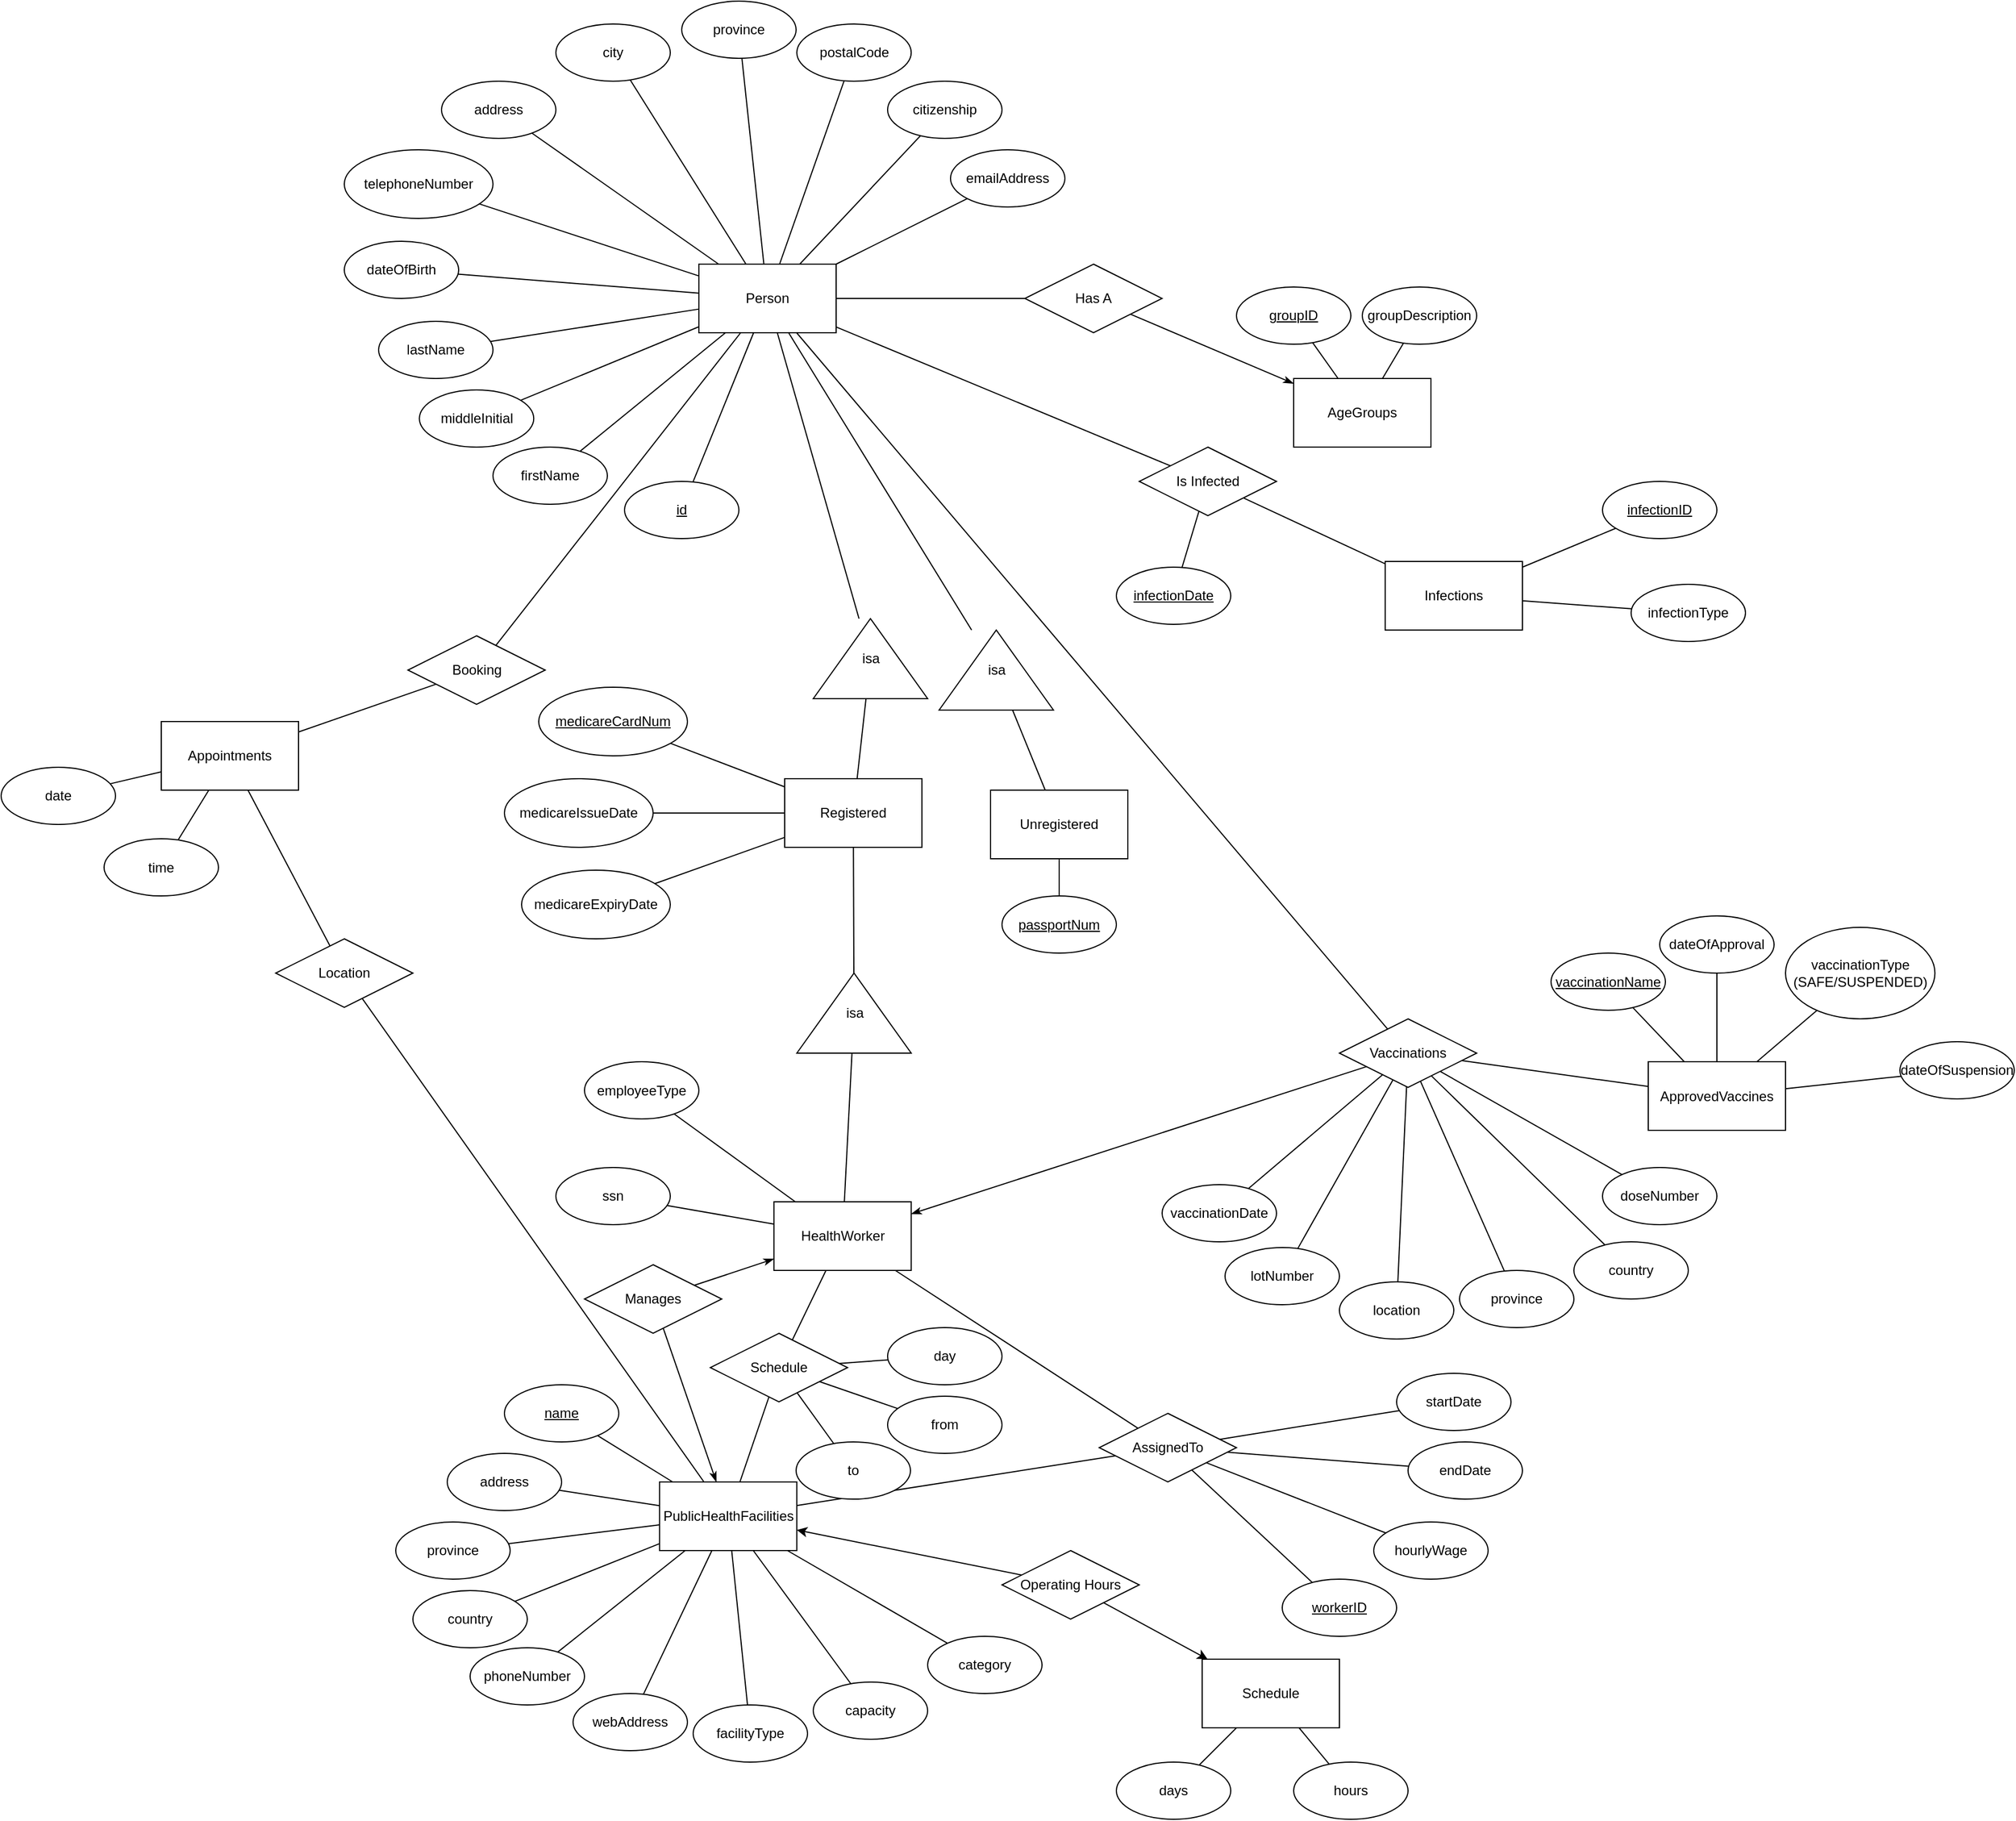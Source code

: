 <mxfile version="15.4.0" type="device"><diagram id="R2lEEEUBdFMjLlhIrx00" name="Page-1"><mxGraphModel dx="2052" dy="998" grid="1" gridSize="10" guides="1" tooltips="1" connect="1" arrows="1" fold="1" page="1" pageScale="1" pageWidth="850" pageHeight="1100" math="0" shadow="0" extFonts="Permanent Marker^https://fonts.googleapis.com/css?family=Permanent+Marker"><root><mxCell id="0"/><mxCell id="1" parent="0"/><mxCell id="rsbw5ZafTSth3A3CcDGc-5" style="rounded=0;orthogonalLoop=1;jettySize=auto;html=1;endArrow=none;endFill=0;" parent="1" source="fN0CVLOjRrCJmLAy6cqY-1" target="rsbw5ZafTSth3A3CcDGc-3" edge="1"><mxGeometry relative="1" as="geometry"><Array as="points"/></mxGeometry></mxCell><mxCell id="fN0CVLOjRrCJmLAy6cqY-1" value="Person" style="rounded=0;whiteSpace=wrap;html=1;" parent="1" vertex="1"><mxGeometry x="410" y="400" width="120" height="60" as="geometry"/></mxCell><mxCell id="fN0CVLOjRrCJmLAy6cqY-22" style="rounded=0;orthogonalLoop=1;jettySize=auto;html=1;endArrow=none;endFill=0;" parent="1" source="fN0CVLOjRrCJmLAy6cqY-2" target="fN0CVLOjRrCJmLAy6cqY-1" edge="1"><mxGeometry relative="1" as="geometry"/></mxCell><mxCell id="fN0CVLOjRrCJmLAy6cqY-2" value="&lt;u&gt;id&lt;/u&gt;" style="ellipse;whiteSpace=wrap;html=1;" parent="1" vertex="1"><mxGeometry x="345" y="590" width="100" height="50" as="geometry"/></mxCell><mxCell id="fN0CVLOjRrCJmLAy6cqY-23" style="edgeStyle=none;rounded=0;orthogonalLoop=1;jettySize=auto;html=1;endArrow=none;endFill=0;" parent="1" source="fN0CVLOjRrCJmLAy6cqY-6" target="fN0CVLOjRrCJmLAy6cqY-1" edge="1"><mxGeometry relative="1" as="geometry"/></mxCell><mxCell id="fN0CVLOjRrCJmLAy6cqY-6" value="firstName" style="ellipse;whiteSpace=wrap;html=1;" parent="1" vertex="1"><mxGeometry x="230" y="560" width="100" height="50" as="geometry"/></mxCell><mxCell id="fN0CVLOjRrCJmLAy6cqY-24" style="edgeStyle=none;rounded=0;orthogonalLoop=1;jettySize=auto;html=1;endArrow=none;endFill=0;" parent="1" source="fN0CVLOjRrCJmLAy6cqY-7" target="fN0CVLOjRrCJmLAy6cqY-1" edge="1"><mxGeometry relative="1" as="geometry"/></mxCell><mxCell id="fN0CVLOjRrCJmLAy6cqY-7" value="lastName" style="ellipse;whiteSpace=wrap;html=1;" parent="1" vertex="1"><mxGeometry x="130" y="450" width="100" height="50" as="geometry"/></mxCell><mxCell id="fN0CVLOjRrCJmLAy6cqY-28" style="edgeStyle=none;rounded=0;orthogonalLoop=1;jettySize=auto;html=1;endArrow=none;endFill=0;" parent="1" source="fN0CVLOjRrCJmLAy6cqY-8" target="fN0CVLOjRrCJmLAy6cqY-1" edge="1"><mxGeometry relative="1" as="geometry"/></mxCell><mxCell id="fN0CVLOjRrCJmLAy6cqY-8" value="dateOfBirth" style="ellipse;whiteSpace=wrap;html=1;" parent="1" vertex="1"><mxGeometry x="100" y="380" width="100" height="50" as="geometry"/></mxCell><mxCell id="fN0CVLOjRrCJmLAy6cqY-30" style="edgeStyle=none;rounded=0;orthogonalLoop=1;jettySize=auto;html=1;endArrow=none;endFill=0;" parent="1" source="fN0CVLOjRrCJmLAy6cqY-9" target="fN0CVLOjRrCJmLAy6cqY-116" edge="1"><mxGeometry relative="1" as="geometry"/></mxCell><mxCell id="fN0CVLOjRrCJmLAy6cqY-9" value="&lt;u&gt;medicareCardNum&lt;/u&gt;" style="ellipse;whiteSpace=wrap;html=1;" parent="1" vertex="1"><mxGeometry x="270" y="770" width="130" height="60" as="geometry"/></mxCell><mxCell id="fN0CVLOjRrCJmLAy6cqY-70" style="edgeStyle=none;rounded=0;orthogonalLoop=1;jettySize=auto;html=1;startArrow=none;startFill=0;endArrow=none;endFill=0;" parent="1" source="fN0CVLOjRrCJmLAy6cqY-10" target="fN0CVLOjRrCJmLAy6cqY-116" edge="1"><mxGeometry relative="1" as="geometry"/></mxCell><mxCell id="fN0CVLOjRrCJmLAy6cqY-10" value="medicareIssueDate" style="ellipse;whiteSpace=wrap;html=1;" parent="1" vertex="1"><mxGeometry x="240" y="850" width="130" height="60" as="geometry"/></mxCell><mxCell id="fN0CVLOjRrCJmLAy6cqY-31" style="edgeStyle=none;rounded=0;orthogonalLoop=1;jettySize=auto;html=1;endArrow=none;endFill=0;" parent="1" source="fN0CVLOjRrCJmLAy6cqY-11" target="fN0CVLOjRrCJmLAy6cqY-116" edge="1"><mxGeometry relative="1" as="geometry"/></mxCell><mxCell id="fN0CVLOjRrCJmLAy6cqY-11" value="medicareExpiryDate" style="ellipse;whiteSpace=wrap;html=1;" parent="1" vertex="1"><mxGeometry x="255" y="930" width="130" height="60" as="geometry"/></mxCell><mxCell id="fN0CVLOjRrCJmLAy6cqY-26" style="edgeStyle=none;rounded=0;orthogonalLoop=1;jettySize=auto;html=1;endArrow=none;endFill=0;" parent="1" source="fN0CVLOjRrCJmLAy6cqY-13" target="fN0CVLOjRrCJmLAy6cqY-1" edge="1"><mxGeometry relative="1" as="geometry"/></mxCell><mxCell id="fN0CVLOjRrCJmLAy6cqY-13" value="telephoneNumber" style="ellipse;whiteSpace=wrap;html=1;" parent="1" vertex="1"><mxGeometry x="100" y="300" width="130" height="60" as="geometry"/></mxCell><mxCell id="fN0CVLOjRrCJmLAy6cqY-25" style="edgeStyle=none;rounded=0;orthogonalLoop=1;jettySize=auto;html=1;endArrow=none;endFill=0;" parent="1" source="fN0CVLOjRrCJmLAy6cqY-14" target="fN0CVLOjRrCJmLAy6cqY-1" edge="1"><mxGeometry relative="1" as="geometry"/></mxCell><mxCell id="fN0CVLOjRrCJmLAy6cqY-14" value="address" style="ellipse;whiteSpace=wrap;html=1;" parent="1" vertex="1"><mxGeometry x="185" y="240" width="100" height="50" as="geometry"/></mxCell><mxCell id="fN0CVLOjRrCJmLAy6cqY-36" style="edgeStyle=none;rounded=0;orthogonalLoop=1;jettySize=auto;html=1;endArrow=none;endFill=0;" parent="1" source="fN0CVLOjRrCJmLAy6cqY-15" target="fN0CVLOjRrCJmLAy6cqY-1" edge="1"><mxGeometry relative="1" as="geometry"/></mxCell><mxCell id="fN0CVLOjRrCJmLAy6cqY-15" value="city" style="ellipse;whiteSpace=wrap;html=1;" parent="1" vertex="1"><mxGeometry x="285" y="190" width="100" height="50" as="geometry"/></mxCell><mxCell id="fN0CVLOjRrCJmLAy6cqY-35" style="edgeStyle=none;rounded=0;orthogonalLoop=1;jettySize=auto;html=1;endArrow=none;endFill=0;" parent="1" source="fN0CVLOjRrCJmLAy6cqY-16" target="fN0CVLOjRrCJmLAy6cqY-1" edge="1"><mxGeometry relative="1" as="geometry"/></mxCell><mxCell id="fN0CVLOjRrCJmLAy6cqY-16" value="province" style="ellipse;whiteSpace=wrap;html=1;" parent="1" vertex="1"><mxGeometry x="395" y="170" width="100" height="50" as="geometry"/></mxCell><mxCell id="fN0CVLOjRrCJmLAy6cqY-27" style="edgeStyle=none;rounded=0;orthogonalLoop=1;jettySize=auto;html=1;endArrow=none;endFill=0;" parent="1" source="fN0CVLOjRrCJmLAy6cqY-17" target="fN0CVLOjRrCJmLAy6cqY-1" edge="1"><mxGeometry relative="1" as="geometry"/></mxCell><mxCell id="fN0CVLOjRrCJmLAy6cqY-17" value="postalCode" style="ellipse;whiteSpace=wrap;html=1;" parent="1" vertex="1"><mxGeometry x="495.64" y="190" width="100" height="50" as="geometry"/></mxCell><mxCell id="fN0CVLOjRrCJmLAy6cqY-33" style="edgeStyle=none;rounded=0;orthogonalLoop=1;jettySize=auto;html=1;endArrow=none;endFill=0;" parent="1" source="fN0CVLOjRrCJmLAy6cqY-18" target="fN0CVLOjRrCJmLAy6cqY-1" edge="1"><mxGeometry relative="1" as="geometry"/></mxCell><mxCell id="fN0CVLOjRrCJmLAy6cqY-18" value="citizenship" style="ellipse;whiteSpace=wrap;html=1;" parent="1" vertex="1"><mxGeometry x="575" y="240" width="100" height="50" as="geometry"/></mxCell><mxCell id="fN0CVLOjRrCJmLAy6cqY-34" style="edgeStyle=none;rounded=0;orthogonalLoop=1;jettySize=auto;html=1;endArrow=none;endFill=0;" parent="1" source="fN0CVLOjRrCJmLAy6cqY-19" target="fN0CVLOjRrCJmLAy6cqY-1" edge="1"><mxGeometry relative="1" as="geometry"/></mxCell><mxCell id="fN0CVLOjRrCJmLAy6cqY-19" value="emailAddress" style="ellipse;whiteSpace=wrap;html=1;" parent="1" vertex="1"><mxGeometry x="630" y="300" width="100" height="50" as="geometry"/></mxCell><mxCell id="fN0CVLOjRrCJmLAy6cqY-32" style="edgeStyle=none;rounded=0;orthogonalLoop=1;jettySize=auto;html=1;endArrow=none;endFill=0;" parent="1" source="fN0CVLOjRrCJmLAy6cqY-20" target="fN0CVLOjRrCJmLAy6cqY-117" edge="1"><mxGeometry relative="1" as="geometry"/></mxCell><mxCell id="fN0CVLOjRrCJmLAy6cqY-20" value="&lt;u&gt;passportNum&lt;/u&gt;" style="ellipse;whiteSpace=wrap;html=1;" parent="1" vertex="1"><mxGeometry x="675" y="952.5" width="100" height="50" as="geometry"/></mxCell><mxCell id="fN0CVLOjRrCJmLAy6cqY-109" style="edgeStyle=none;rounded=0;orthogonalLoop=1;jettySize=auto;html=1;startArrow=none;startFill=0;endArrow=none;endFill=0;" parent="1" source="fN0CVLOjRrCJmLAy6cqY-37" target="fN0CVLOjRrCJmLAy6cqY-108" edge="1"><mxGeometry relative="1" as="geometry"/></mxCell><mxCell id="fN0CVLOjRrCJmLAy6cqY-37" value="HealthWorker" style="rounded=0;whiteSpace=wrap;html=1;" parent="1" vertex="1"><mxGeometry x="475.64" y="1220" width="120" height="60" as="geometry"/></mxCell><mxCell id="fN0CVLOjRrCJmLAy6cqY-119" style="edgeStyle=none;rounded=0;orthogonalLoop=1;jettySize=auto;html=1;startArrow=none;startFill=0;endArrow=none;endFill=0;" parent="1" source="fN0CVLOjRrCJmLAy6cqY-40" target="fN0CVLOjRrCJmLAy6cqY-37" edge="1"><mxGeometry relative="1" as="geometry"/></mxCell><mxCell id="5nXnGrNtzh2ahWJ7_uTH-4" style="edgeStyle=none;rounded=0;orthogonalLoop=1;jettySize=auto;html=1;endArrow=none;endFill=0;" edge="1" parent="1" source="fN0CVLOjRrCJmLAy6cqY-40" target="fN0CVLOjRrCJmLAy6cqY-116"><mxGeometry relative="1" as="geometry"/></mxCell><mxCell id="fN0CVLOjRrCJmLAy6cqY-40" value="isa" style="verticalLabelPosition=middle;verticalAlign=middle;html=1;shape=mxgraph.basic.acute_triangle;dx=0.5;labelPosition=center;align=center;" parent="1" vertex="1"><mxGeometry x="495.64" y="1020" width="100" height="70" as="geometry"/></mxCell><mxCell id="fN0CVLOjRrCJmLAy6cqY-46" value="PublicHealthFacilities" style="rounded=0;whiteSpace=wrap;html=1;" parent="1" vertex="1"><mxGeometry x="375.64" y="1465" width="120" height="60" as="geometry"/></mxCell><mxCell id="fN0CVLOjRrCJmLAy6cqY-56" style="edgeStyle=none;rounded=0;orthogonalLoop=1;jettySize=auto;html=1;startArrow=none;startFill=0;endArrow=none;endFill=0;" parent="1" source="fN0CVLOjRrCJmLAy6cqY-47" target="fN0CVLOjRrCJmLAy6cqY-46" edge="1"><mxGeometry relative="1" as="geometry"/></mxCell><mxCell id="fN0CVLOjRrCJmLAy6cqY-47" value="&lt;u&gt;name&lt;/u&gt;" style="ellipse;whiteSpace=wrap;html=1;" parent="1" vertex="1"><mxGeometry x="240" y="1380" width="100" height="50" as="geometry"/></mxCell><mxCell id="fN0CVLOjRrCJmLAy6cqY-57" style="edgeStyle=none;rounded=0;orthogonalLoop=1;jettySize=auto;html=1;startArrow=none;startFill=0;endArrow=none;endFill=0;" parent="1" source="fN0CVLOjRrCJmLAy6cqY-48" target="fN0CVLOjRrCJmLAy6cqY-46" edge="1"><mxGeometry relative="1" as="geometry"/></mxCell><mxCell id="fN0CVLOjRrCJmLAy6cqY-48" value="address" style="ellipse;whiteSpace=wrap;html=1;" parent="1" vertex="1"><mxGeometry x="190" y="1440" width="100" height="50" as="geometry"/></mxCell><mxCell id="fN0CVLOjRrCJmLAy6cqY-58" style="edgeStyle=none;rounded=0;orthogonalLoop=1;jettySize=auto;html=1;startArrow=none;startFill=0;endArrow=none;endFill=0;" parent="1" source="fN0CVLOjRrCJmLAy6cqY-49" target="fN0CVLOjRrCJmLAy6cqY-46" edge="1"><mxGeometry relative="1" as="geometry"/></mxCell><mxCell id="fN0CVLOjRrCJmLAy6cqY-49" value="phoneNumber" style="ellipse;whiteSpace=wrap;html=1;" parent="1" vertex="1"><mxGeometry x="210" y="1610" width="100" height="50" as="geometry"/></mxCell><mxCell id="fN0CVLOjRrCJmLAy6cqY-59" style="edgeStyle=none;rounded=0;orthogonalLoop=1;jettySize=auto;html=1;startArrow=none;startFill=0;endArrow=none;endFill=0;" parent="1" source="fN0CVLOjRrCJmLAy6cqY-50" target="fN0CVLOjRrCJmLAy6cqY-46" edge="1"><mxGeometry relative="1" as="geometry"/></mxCell><mxCell id="fN0CVLOjRrCJmLAy6cqY-50" value="webAddress" style="ellipse;whiteSpace=wrap;html=1;" parent="1" vertex="1"><mxGeometry x="300.0" y="1650" width="100" height="50" as="geometry"/></mxCell><mxCell id="fN0CVLOjRrCJmLAy6cqY-61" style="edgeStyle=none;rounded=0;orthogonalLoop=1;jettySize=auto;html=1;startArrow=none;startFill=0;endArrow=none;endFill=0;" parent="1" source="fN0CVLOjRrCJmLAy6cqY-51" target="fN0CVLOjRrCJmLAy6cqY-46" edge="1"><mxGeometry relative="1" as="geometry"/></mxCell><mxCell id="fN0CVLOjRrCJmLAy6cqY-51" value="facilityType" style="ellipse;whiteSpace=wrap;html=1;" parent="1" vertex="1"><mxGeometry x="405.0" y="1660" width="100" height="50" as="geometry"/></mxCell><mxCell id="fN0CVLOjRrCJmLAy6cqY-60" style="edgeStyle=none;rounded=0;orthogonalLoop=1;jettySize=auto;html=1;startArrow=none;startFill=0;endArrow=none;endFill=0;" parent="1" source="fN0CVLOjRrCJmLAy6cqY-52" target="fN0CVLOjRrCJmLAy6cqY-46" edge="1"><mxGeometry relative="1" as="geometry"/></mxCell><mxCell id="fN0CVLOjRrCJmLAy6cqY-52" value="capacity" style="ellipse;whiteSpace=wrap;html=1;" parent="1" vertex="1"><mxGeometry x="510.0" y="1640" width="100" height="50" as="geometry"/></mxCell><mxCell id="fN0CVLOjRrCJmLAy6cqY-54" style="edgeStyle=none;rounded=0;orthogonalLoop=1;jettySize=auto;html=1;endArrow=classicThin;endFill=1;startArrow=none;startFill=0;" parent="1" source="fN0CVLOjRrCJmLAy6cqY-53" target="fN0CVLOjRrCJmLAy6cqY-37" edge="1"><mxGeometry relative="1" as="geometry"/></mxCell><mxCell id="fN0CVLOjRrCJmLAy6cqY-55" style="edgeStyle=none;rounded=0;orthogonalLoop=1;jettySize=auto;html=1;startArrow=none;startFill=0;endArrow=classicThin;endFill=1;" parent="1" source="fN0CVLOjRrCJmLAy6cqY-53" target="fN0CVLOjRrCJmLAy6cqY-46" edge="1"><mxGeometry relative="1" as="geometry"><mxPoint x="789.998" y="1065.319" as="sourcePoint"/></mxGeometry></mxCell><mxCell id="fN0CVLOjRrCJmLAy6cqY-53" value="Manages" style="shape=rhombus;perimeter=rhombusPerimeter;whiteSpace=wrap;html=1;align=center;" parent="1" vertex="1"><mxGeometry x="310" y="1275" width="120" height="60" as="geometry"/></mxCell><mxCell id="fN0CVLOjRrCJmLAy6cqY-64" value="AgeGroups" style="rounded=0;whiteSpace=wrap;html=1;" parent="1" vertex="1"><mxGeometry x="930" y="500" width="120" height="60" as="geometry"/></mxCell><mxCell id="fN0CVLOjRrCJmLAy6cqY-67" style="edgeStyle=none;rounded=0;orthogonalLoop=1;jettySize=auto;html=1;startArrow=none;startFill=0;endArrow=none;endFill=0;" parent="1" source="fN0CVLOjRrCJmLAy6cqY-65" target="fN0CVLOjRrCJmLAy6cqY-64" edge="1"><mxGeometry relative="1" as="geometry"/></mxCell><mxCell id="fN0CVLOjRrCJmLAy6cqY-65" value="&lt;u&gt;groupID&lt;/u&gt;" style="ellipse;whiteSpace=wrap;html=1;" parent="1" vertex="1"><mxGeometry x="880" y="420" width="100" height="50" as="geometry"/></mxCell><mxCell id="fN0CVLOjRrCJmLAy6cqY-68" style="edgeStyle=none;rounded=0;orthogonalLoop=1;jettySize=auto;html=1;startArrow=none;startFill=0;endArrow=none;endFill=0;" parent="1" source="fN0CVLOjRrCJmLAy6cqY-66" target="fN0CVLOjRrCJmLAy6cqY-64" edge="1"><mxGeometry relative="1" as="geometry"/></mxCell><mxCell id="fN0CVLOjRrCJmLAy6cqY-66" value="groupDescription" style="ellipse;whiteSpace=wrap;html=1;" parent="1" vertex="1"><mxGeometry x="990" y="420" width="100" height="50" as="geometry"/></mxCell><mxCell id="fN0CVLOjRrCJmLAy6cqY-71" style="edgeStyle=none;rounded=0;orthogonalLoop=1;jettySize=auto;html=1;startArrow=none;startFill=0;endArrow=classicThin;endFill=1;" parent="1" source="fN0CVLOjRrCJmLAy6cqY-69" target="fN0CVLOjRrCJmLAy6cqY-64" edge="1"><mxGeometry relative="1" as="geometry"/></mxCell><mxCell id="fN0CVLOjRrCJmLAy6cqY-72" style="edgeStyle=none;rounded=0;orthogonalLoop=1;jettySize=auto;html=1;startArrow=none;startFill=0;endArrow=none;endFill=0;" parent="1" source="fN0CVLOjRrCJmLAy6cqY-69" target="fN0CVLOjRrCJmLAy6cqY-1" edge="1"><mxGeometry relative="1" as="geometry"/></mxCell><mxCell id="fN0CVLOjRrCJmLAy6cqY-69" value="Has A" style="shape=rhombus;perimeter=rhombusPerimeter;whiteSpace=wrap;html=1;align=center;" parent="1" vertex="1"><mxGeometry x="695" y="400" width="120" height="60" as="geometry"/></mxCell><mxCell id="fN0CVLOjRrCJmLAy6cqY-75" style="edgeStyle=none;rounded=0;orthogonalLoop=1;jettySize=auto;html=1;startArrow=none;startFill=0;endArrow=classicThin;endFill=1;" parent="1" source="fN0CVLOjRrCJmLAy6cqY-73" target="fN0CVLOjRrCJmLAy6cqY-37" edge="1"><mxGeometry relative="1" as="geometry"/></mxCell><mxCell id="fN0CVLOjRrCJmLAy6cqY-76" style="edgeStyle=none;rounded=0;orthogonalLoop=1;jettySize=auto;html=1;startArrow=none;startFill=0;endArrow=none;endFill=0;" parent="1" source="fN0CVLOjRrCJmLAy6cqY-73" target="fN0CVLOjRrCJmLAy6cqY-1" edge="1"><mxGeometry relative="1" as="geometry"/></mxCell><mxCell id="fN0CVLOjRrCJmLAy6cqY-73" value="Vaccinations" style="shape=rhombus;perimeter=rhombusPerimeter;whiteSpace=wrap;html=1;align=center;" parent="1" vertex="1"><mxGeometry x="970" y="1060" width="120" height="60" as="geometry"/></mxCell><mxCell id="fN0CVLOjRrCJmLAy6cqY-82" style="edgeStyle=none;rounded=0;orthogonalLoop=1;jettySize=auto;html=1;startArrow=none;startFill=0;endArrow=none;endFill=0;" parent="1" source="fN0CVLOjRrCJmLAy6cqY-80" target="rsbw5ZafTSth3A3CcDGc-3" edge="1"><mxGeometry relative="1" as="geometry"/></mxCell><mxCell id="fN0CVLOjRrCJmLAy6cqY-80" value="&lt;u&gt;infectionDate&lt;/u&gt;" style="ellipse;whiteSpace=wrap;html=1;" parent="1" vertex="1"><mxGeometry x="775" y="665" width="100" height="50" as="geometry"/></mxCell><mxCell id="fN0CVLOjRrCJmLAy6cqY-93" style="edgeStyle=none;rounded=0;orthogonalLoop=1;jettySize=auto;html=1;startArrow=none;startFill=0;endArrow=none;endFill=0;" parent="1" source="fN0CVLOjRrCJmLAy6cqY-85" target="fN0CVLOjRrCJmLAy6cqY-73" edge="1"><mxGeometry relative="1" as="geometry"/></mxCell><mxCell id="fN0CVLOjRrCJmLAy6cqY-85" value="doseNumber" style="ellipse;whiteSpace=wrap;html=1;" parent="1" vertex="1"><mxGeometry x="1200" y="1190" width="100" height="50" as="geometry"/></mxCell><mxCell id="fN0CVLOjRrCJmLAy6cqY-92" style="edgeStyle=none;rounded=0;orthogonalLoop=1;jettySize=auto;html=1;startArrow=none;startFill=0;endArrow=none;endFill=0;" parent="1" source="fN0CVLOjRrCJmLAy6cqY-86" target="fN0CVLOjRrCJmLAy6cqY-73" edge="1"><mxGeometry relative="1" as="geometry"/></mxCell><mxCell id="fN0CVLOjRrCJmLAy6cqY-86" value="vaccinationDate" style="ellipse;whiteSpace=wrap;html=1;" parent="1" vertex="1"><mxGeometry x="815" y="1205" width="100" height="50" as="geometry"/></mxCell><mxCell id="fN0CVLOjRrCJmLAy6cqY-94" style="edgeStyle=none;rounded=0;orthogonalLoop=1;jettySize=auto;html=1;startArrow=none;startFill=0;endArrow=none;endFill=0;" parent="1" source="fN0CVLOjRrCJmLAy6cqY-88" target="fN0CVLOjRrCJmLAy6cqY-73" edge="1"><mxGeometry relative="1" as="geometry"/></mxCell><mxCell id="fN0CVLOjRrCJmLAy6cqY-87" value="location" style="ellipse;whiteSpace=wrap;html=1;" parent="1" vertex="1"><mxGeometry x="970" y="1290" width="100" height="50" as="geometry"/></mxCell><mxCell id="fN0CVLOjRrCJmLAy6cqY-96" value="country" style="ellipse;whiteSpace=wrap;html=1;" parent="1" vertex="1"><mxGeometry x="1175" y="1255" width="100" height="50" as="geometry"/></mxCell><mxCell id="fN0CVLOjRrCJmLAy6cqY-107" style="edgeStyle=none;rounded=0;orthogonalLoop=1;jettySize=auto;html=1;startArrow=none;startFill=0;endArrow=none;endFill=0;" parent="1" source="fN0CVLOjRrCJmLAy6cqY-98" target="fN0CVLOjRrCJmLAy6cqY-73" edge="1"><mxGeometry relative="1" as="geometry"/></mxCell><mxCell id="fN0CVLOjRrCJmLAy6cqY-98" value="ApprovedVaccines" style="rounded=0;whiteSpace=wrap;html=1;" parent="1" vertex="1"><mxGeometry x="1240" y="1097.5" width="120" height="60" as="geometry"/></mxCell><mxCell id="fN0CVLOjRrCJmLAy6cqY-104" style="edgeStyle=none;rounded=0;orthogonalLoop=1;jettySize=auto;html=1;startArrow=none;startFill=0;endArrow=none;endFill=0;" parent="1" source="fN0CVLOjRrCJmLAy6cqY-99" target="fN0CVLOjRrCJmLAy6cqY-98" edge="1"><mxGeometry relative="1" as="geometry"/></mxCell><mxCell id="fN0CVLOjRrCJmLAy6cqY-99" value="&lt;u&gt;vaccinationName&lt;/u&gt;" style="ellipse;whiteSpace=wrap;html=1;" parent="1" vertex="1"><mxGeometry x="1155" y="1002.5" width="100" height="50" as="geometry"/></mxCell><mxCell id="fN0CVLOjRrCJmLAy6cqY-103" style="edgeStyle=none;rounded=0;orthogonalLoop=1;jettySize=auto;html=1;startArrow=none;startFill=0;endArrow=none;endFill=0;" parent="1" source="fN0CVLOjRrCJmLAy6cqY-100" target="fN0CVLOjRrCJmLAy6cqY-98" edge="1"><mxGeometry relative="1" as="geometry"/></mxCell><mxCell id="fN0CVLOjRrCJmLAy6cqY-100" value="dateOfApproval" style="ellipse;whiteSpace=wrap;html=1;" parent="1" vertex="1"><mxGeometry x="1250" y="970" width="100" height="50" as="geometry"/></mxCell><mxCell id="fN0CVLOjRrCJmLAy6cqY-105" style="edgeStyle=none;rounded=0;orthogonalLoop=1;jettySize=auto;html=1;startArrow=none;startFill=0;endArrow=none;endFill=0;" parent="1" source="fN0CVLOjRrCJmLAy6cqY-101" target="fN0CVLOjRrCJmLAy6cqY-98" edge="1"><mxGeometry relative="1" as="geometry"/></mxCell><mxCell id="fN0CVLOjRrCJmLAy6cqY-101" value="vaccinationType (SAFE/SUSPENDED)" style="ellipse;whiteSpace=wrap;html=1;" parent="1" vertex="1"><mxGeometry x="1360" y="980" width="130.64" height="80" as="geometry"/></mxCell><mxCell id="fN0CVLOjRrCJmLAy6cqY-106" style="edgeStyle=none;rounded=0;orthogonalLoop=1;jettySize=auto;html=1;startArrow=none;startFill=0;endArrow=none;endFill=0;" parent="1" source="fN0CVLOjRrCJmLAy6cqY-102" target="fN0CVLOjRrCJmLAy6cqY-98" edge="1"><mxGeometry relative="1" as="geometry"/></mxCell><mxCell id="fN0CVLOjRrCJmLAy6cqY-102" value="dateOfSuspension" style="ellipse;whiteSpace=wrap;html=1;" parent="1" vertex="1"><mxGeometry x="1460" y="1080" width="100" height="50" as="geometry"/></mxCell><mxCell id="fN0CVLOjRrCJmLAy6cqY-110" style="edgeStyle=none;rounded=0;orthogonalLoop=1;jettySize=auto;html=1;startArrow=none;startFill=0;endArrow=none;endFill=0;" parent="1" source="fN0CVLOjRrCJmLAy6cqY-108" target="fN0CVLOjRrCJmLAy6cqY-46" edge="1"><mxGeometry relative="1" as="geometry"/></mxCell><mxCell id="fN0CVLOjRrCJmLAy6cqY-108" value="AssignedTo" style="shape=rhombus;perimeter=rhombusPerimeter;whiteSpace=wrap;html=1;align=center;" parent="1" vertex="1"><mxGeometry x="760" y="1405" width="120" height="60" as="geometry"/></mxCell><mxCell id="fN0CVLOjRrCJmLAy6cqY-115" style="edgeStyle=none;rounded=0;orthogonalLoop=1;jettySize=auto;html=1;startArrow=none;startFill=0;endArrow=none;endFill=0;" parent="1" source="fN0CVLOjRrCJmLAy6cqY-112" target="fN0CVLOjRrCJmLAy6cqY-108" edge="1"><mxGeometry relative="1" as="geometry"/></mxCell><mxCell id="fN0CVLOjRrCJmLAy6cqY-112" value="startDate" style="ellipse;whiteSpace=wrap;html=1;" parent="1" vertex="1"><mxGeometry x="1020.0" y="1370" width="100" height="50" as="geometry"/></mxCell><mxCell id="fN0CVLOjRrCJmLAy6cqY-114" style="edgeStyle=none;rounded=0;orthogonalLoop=1;jettySize=auto;html=1;startArrow=none;startFill=0;endArrow=none;endFill=0;" parent="1" source="fN0CVLOjRrCJmLAy6cqY-113" target="fN0CVLOjRrCJmLAy6cqY-108" edge="1"><mxGeometry relative="1" as="geometry"/></mxCell><mxCell id="fN0CVLOjRrCJmLAy6cqY-113" value="endDate" style="ellipse;whiteSpace=wrap;html=1;" parent="1" vertex="1"><mxGeometry x="1030" y="1430" width="100" height="50" as="geometry"/></mxCell><mxCell id="fN0CVLOjRrCJmLAy6cqY-122" style="edgeStyle=none;rounded=0;orthogonalLoop=1;jettySize=auto;html=1;startArrow=none;startFill=0;endArrow=none;endFill=0;" parent="1" source="fN0CVLOjRrCJmLAy6cqY-116" target="fN0CVLOjRrCJmLAy6cqY-120" edge="1"><mxGeometry relative="1" as="geometry"/></mxCell><mxCell id="fN0CVLOjRrCJmLAy6cqY-116" value="Registered" style="rounded=0;whiteSpace=wrap;html=1;" parent="1" vertex="1"><mxGeometry x="485" y="850" width="120" height="60" as="geometry"/></mxCell><mxCell id="fN0CVLOjRrCJmLAy6cqY-123" style="edgeStyle=none;rounded=0;orthogonalLoop=1;jettySize=auto;html=1;startArrow=none;startFill=0;endArrow=none;endFill=0;" parent="1" source="fN0CVLOjRrCJmLAy6cqY-117" target="fN0CVLOjRrCJmLAy6cqY-121" edge="1"><mxGeometry relative="1" as="geometry"/></mxCell><mxCell id="fN0CVLOjRrCJmLAy6cqY-117" value="Unregistered" style="rounded=0;whiteSpace=wrap;html=1;" parent="1" vertex="1"><mxGeometry x="665" y="860" width="120" height="60" as="geometry"/></mxCell><mxCell id="fN0CVLOjRrCJmLAy6cqY-124" style="edgeStyle=none;rounded=0;orthogonalLoop=1;jettySize=auto;html=1;startArrow=none;startFill=0;endArrow=none;endFill=0;" parent="1" source="fN0CVLOjRrCJmLAy6cqY-120" target="fN0CVLOjRrCJmLAy6cqY-1" edge="1"><mxGeometry relative="1" as="geometry"/></mxCell><mxCell id="fN0CVLOjRrCJmLAy6cqY-120" value="isa" style="verticalLabelPosition=middle;verticalAlign=middle;html=1;shape=mxgraph.basic.acute_triangle;dx=0.5;labelPosition=center;align=center;" parent="1" vertex="1"><mxGeometry x="510" y="710" width="100" height="70" as="geometry"/></mxCell><mxCell id="fN0CVLOjRrCJmLAy6cqY-125" style="edgeStyle=none;rounded=0;orthogonalLoop=1;jettySize=auto;html=1;startArrow=none;startFill=0;endArrow=none;endFill=0;" parent="1" source="fN0CVLOjRrCJmLAy6cqY-121" target="fN0CVLOjRrCJmLAy6cqY-1" edge="1"><mxGeometry relative="1" as="geometry"/></mxCell><mxCell id="fN0CVLOjRrCJmLAy6cqY-121" value="isa" style="verticalLabelPosition=middle;verticalAlign=middle;html=1;shape=mxgraph.basic.acute_triangle;dx=0.5;labelPosition=center;align=center;" parent="1" vertex="1"><mxGeometry x="620" y="720" width="100" height="70" as="geometry"/></mxCell><mxCell id="rsbw5ZafTSth3A3CcDGc-3" value="Is Infected" style="shape=rhombus;perimeter=rhombusPerimeter;whiteSpace=wrap;html=1;align=center;" parent="1" vertex="1"><mxGeometry x="795" y="560" width="120" height="60" as="geometry"/></mxCell><mxCell id="rsbw5ZafTSth3A3CcDGc-8" style="edgeStyle=none;rounded=0;orthogonalLoop=1;jettySize=auto;html=1;endArrow=none;endFill=0;" parent="1" source="rsbw5ZafTSth3A3CcDGc-7" target="fN0CVLOjRrCJmLAy6cqY-37" edge="1"><mxGeometry relative="1" as="geometry"/></mxCell><mxCell id="rsbw5ZafTSth3A3CcDGc-7" value="employeeType" style="ellipse;whiteSpace=wrap;html=1;" parent="1" vertex="1"><mxGeometry x="310" y="1097.5" width="100" height="50" as="geometry"/></mxCell><mxCell id="rsbw5ZafTSth3A3CcDGc-9" value="" style="edgeStyle=none;rounded=0;orthogonalLoop=1;jettySize=auto;html=1;startArrow=none;startFill=0;endArrow=none;endFill=0;" parent="1" source="fN0CVLOjRrCJmLAy6cqY-87" target="fN0CVLOjRrCJmLAy6cqY-73" edge="1"><mxGeometry relative="1" as="geometry"><mxPoint x="1012.013" y="1305.02" as="sourcePoint"/><mxPoint x="1027.6" y="1118.8" as="targetPoint"/></mxGeometry></mxCell><mxCell id="fN0CVLOjRrCJmLAy6cqY-88" value="lotNumber" style="ellipse;whiteSpace=wrap;html=1;" parent="1" vertex="1"><mxGeometry x="870" y="1260" width="100" height="50" as="geometry"/></mxCell><mxCell id="rsbw5ZafTSth3A3CcDGc-10" value="" style="edgeStyle=none;rounded=0;orthogonalLoop=1;jettySize=auto;html=1;startArrow=none;startFill=0;endArrow=none;endFill=0;" parent="1" source="fN0CVLOjRrCJmLAy6cqY-96" target="fN0CVLOjRrCJmLAy6cqY-73" edge="1"><mxGeometry relative="1" as="geometry"><mxPoint x="942.222" y="1390.262" as="sourcePoint"/><mxPoint x="1022.349" y="1116.174" as="targetPoint"/></mxGeometry></mxCell><mxCell id="yu44YNeLymq80cOcVDnr-4" style="rounded=0;orthogonalLoop=1;jettySize=auto;html=1;endArrow=none;endFill=0;" parent="1" source="yu44YNeLymq80cOcVDnr-1" target="fN0CVLOjRrCJmLAy6cqY-46" edge="1"><mxGeometry relative="1" as="geometry"/></mxCell><mxCell id="yu44YNeLymq80cOcVDnr-1" value="province" style="ellipse;whiteSpace=wrap;html=1;" parent="1" vertex="1"><mxGeometry x="145" y="1500" width="100" height="50" as="geometry"/></mxCell><mxCell id="yu44YNeLymq80cOcVDnr-5" style="edgeStyle=none;rounded=0;orthogonalLoop=1;jettySize=auto;html=1;endArrow=none;endFill=0;" parent="1" source="yu44YNeLymq80cOcVDnr-2" target="fN0CVLOjRrCJmLAy6cqY-46" edge="1"><mxGeometry relative="1" as="geometry"/></mxCell><mxCell id="yu44YNeLymq80cOcVDnr-2" value="country" style="ellipse;whiteSpace=wrap;html=1;" parent="1" vertex="1"><mxGeometry x="160" y="1560" width="100" height="50" as="geometry"/></mxCell><mxCell id="yu44YNeLymq80cOcVDnr-7" style="edgeStyle=none;rounded=0;orthogonalLoop=1;jettySize=auto;html=1;endArrow=none;endFill=0;" parent="1" source="yu44YNeLymq80cOcVDnr-6" target="fN0CVLOjRrCJmLAy6cqY-73" edge="1"><mxGeometry relative="1" as="geometry"/></mxCell><mxCell id="yu44YNeLymq80cOcVDnr-6" value="province" style="ellipse;whiteSpace=wrap;html=1;" parent="1" vertex="1"><mxGeometry x="1075" y="1280" width="100" height="50" as="geometry"/></mxCell><mxCell id="5nXnGrNtzh2ahWJ7_uTH-2" style="rounded=0;orthogonalLoop=1;jettySize=auto;html=1;endArrow=none;endFill=0;" edge="1" parent="1" source="5nXnGrNtzh2ahWJ7_uTH-1" target="fN0CVLOjRrCJmLAy6cqY-1"><mxGeometry relative="1" as="geometry"/></mxCell><mxCell id="5nXnGrNtzh2ahWJ7_uTH-1" value="middleInitial" style="ellipse;whiteSpace=wrap;html=1;" vertex="1" parent="1"><mxGeometry x="165.64" y="510" width="100" height="50" as="geometry"/></mxCell><mxCell id="5nXnGrNtzh2ahWJ7_uTH-6" style="edgeStyle=none;rounded=0;orthogonalLoop=1;jettySize=auto;html=1;endArrow=none;endFill=0;" edge="1" parent="1" source="5nXnGrNtzh2ahWJ7_uTH-5" target="fN0CVLOjRrCJmLAy6cqY-108"><mxGeometry relative="1" as="geometry"/></mxCell><mxCell id="5nXnGrNtzh2ahWJ7_uTH-5" value="hourlyWage" style="ellipse;whiteSpace=wrap;html=1;" vertex="1" parent="1"><mxGeometry x="1000.0" y="1500" width="100" height="50" as="geometry"/></mxCell><mxCell id="5nXnGrNtzh2ahWJ7_uTH-7" value="Infections" style="rounded=0;whiteSpace=wrap;html=1;" vertex="1" parent="1"><mxGeometry x="1010" y="660" width="120" height="60" as="geometry"/></mxCell><mxCell id="5nXnGrNtzh2ahWJ7_uTH-10" style="edgeStyle=none;rounded=0;orthogonalLoop=1;jettySize=auto;html=1;endArrow=none;endFill=0;" edge="1" parent="1" source="5nXnGrNtzh2ahWJ7_uTH-8" target="5nXnGrNtzh2ahWJ7_uTH-7"><mxGeometry relative="1" as="geometry"/></mxCell><mxCell id="5nXnGrNtzh2ahWJ7_uTH-8" value="&lt;u&gt;infectionID&lt;/u&gt;" style="ellipse;whiteSpace=wrap;html=1;" vertex="1" parent="1"><mxGeometry x="1200" y="590" width="100" height="50" as="geometry"/></mxCell><mxCell id="5nXnGrNtzh2ahWJ7_uTH-11" style="edgeStyle=none;rounded=0;orthogonalLoop=1;jettySize=auto;html=1;endArrow=none;endFill=0;" edge="1" parent="1" source="5nXnGrNtzh2ahWJ7_uTH-9" target="5nXnGrNtzh2ahWJ7_uTH-7"><mxGeometry relative="1" as="geometry"/></mxCell><mxCell id="5nXnGrNtzh2ahWJ7_uTH-9" value="infectionType" style="ellipse;whiteSpace=wrap;html=1;" vertex="1" parent="1"><mxGeometry x="1225" y="680" width="100" height="50" as="geometry"/></mxCell><mxCell id="5nXnGrNtzh2ahWJ7_uTH-13" style="edgeStyle=none;rounded=0;orthogonalLoop=1;jettySize=auto;html=1;endArrow=none;endFill=0;" edge="1" parent="1" source="rsbw5ZafTSth3A3CcDGc-3" target="5nXnGrNtzh2ahWJ7_uTH-7"><mxGeometry relative="1" as="geometry"><mxPoint x="1116.667" y="786.667" as="sourcePoint"/></mxGeometry></mxCell><mxCell id="5nXnGrNtzh2ahWJ7_uTH-16" value="Schedule" style="rounded=0;whiteSpace=wrap;html=1;" vertex="1" parent="1"><mxGeometry x="850" y="1620" width="120" height="60" as="geometry"/></mxCell><mxCell id="5nXnGrNtzh2ahWJ7_uTH-18" style="edgeStyle=none;rounded=0;orthogonalLoop=1;jettySize=auto;html=1;endArrow=classic;endFill=1;" edge="1" parent="1" source="5nXnGrNtzh2ahWJ7_uTH-17" target="5nXnGrNtzh2ahWJ7_uTH-16"><mxGeometry relative="1" as="geometry"/></mxCell><mxCell id="5nXnGrNtzh2ahWJ7_uTH-19" style="edgeStyle=none;rounded=0;orthogonalLoop=1;jettySize=auto;html=1;endArrow=classic;endFill=1;" edge="1" parent="1" source="5nXnGrNtzh2ahWJ7_uTH-17" target="fN0CVLOjRrCJmLAy6cqY-46"><mxGeometry relative="1" as="geometry"/></mxCell><mxCell id="5nXnGrNtzh2ahWJ7_uTH-17" value="Operating Hours" style="shape=rhombus;perimeter=rhombusPerimeter;whiteSpace=wrap;html=1;align=center;" vertex="1" parent="1"><mxGeometry x="675" y="1525" width="120" height="60" as="geometry"/></mxCell><mxCell id="5nXnGrNtzh2ahWJ7_uTH-21" style="edgeStyle=none;rounded=0;orthogonalLoop=1;jettySize=auto;html=1;endArrow=none;endFill=0;" edge="1" parent="1" source="5nXnGrNtzh2ahWJ7_uTH-20" target="fN0CVLOjRrCJmLAy6cqY-46"><mxGeometry relative="1" as="geometry"/></mxCell><mxCell id="5nXnGrNtzh2ahWJ7_uTH-20" value="category" style="ellipse;whiteSpace=wrap;html=1;" vertex="1" parent="1"><mxGeometry x="610.0" y="1600" width="100" height="50" as="geometry"/></mxCell><mxCell id="5nXnGrNtzh2ahWJ7_uTH-24" style="edgeStyle=none;rounded=0;orthogonalLoop=1;jettySize=auto;html=1;endArrow=none;endFill=0;" edge="1" parent="1" source="5nXnGrNtzh2ahWJ7_uTH-22" target="5nXnGrNtzh2ahWJ7_uTH-16"><mxGeometry relative="1" as="geometry"/></mxCell><mxCell id="5nXnGrNtzh2ahWJ7_uTH-22" value="days" style="ellipse;whiteSpace=wrap;html=1;" vertex="1" parent="1"><mxGeometry x="775.0" y="1710" width="100" height="50" as="geometry"/></mxCell><mxCell id="5nXnGrNtzh2ahWJ7_uTH-25" style="edgeStyle=none;rounded=0;orthogonalLoop=1;jettySize=auto;html=1;endArrow=none;endFill=0;" edge="1" parent="1" source="5nXnGrNtzh2ahWJ7_uTH-23" target="5nXnGrNtzh2ahWJ7_uTH-16"><mxGeometry relative="1" as="geometry"/></mxCell><mxCell id="5nXnGrNtzh2ahWJ7_uTH-23" value="hours" style="ellipse;whiteSpace=wrap;html=1;" vertex="1" parent="1"><mxGeometry x="930.0" y="1710" width="100" height="50" as="geometry"/></mxCell><mxCell id="5nXnGrNtzh2ahWJ7_uTH-31" style="edgeStyle=none;rounded=0;orthogonalLoop=1;jettySize=auto;html=1;endArrow=none;endFill=0;" edge="1" parent="1" source="5nXnGrNtzh2ahWJ7_uTH-26" target="5nXnGrNtzh2ahWJ7_uTH-30"><mxGeometry relative="1" as="geometry"/></mxCell><mxCell id="5nXnGrNtzh2ahWJ7_uTH-26" value="Appointments" style="rounded=0;whiteSpace=wrap;html=1;" vertex="1" parent="1"><mxGeometry x="-60" y="800" width="120" height="60" as="geometry"/></mxCell><mxCell id="5nXnGrNtzh2ahWJ7_uTH-28" style="edgeStyle=none;rounded=0;orthogonalLoop=1;jettySize=auto;html=1;endArrow=none;endFill=0;" edge="1" parent="1" source="5nXnGrNtzh2ahWJ7_uTH-27" target="fN0CVLOjRrCJmLAy6cqY-1"><mxGeometry relative="1" as="geometry"/></mxCell><mxCell id="5nXnGrNtzh2ahWJ7_uTH-29" style="edgeStyle=none;rounded=0;orthogonalLoop=1;jettySize=auto;html=1;endArrow=none;endFill=0;" edge="1" parent="1" source="5nXnGrNtzh2ahWJ7_uTH-27" target="5nXnGrNtzh2ahWJ7_uTH-26"><mxGeometry relative="1" as="geometry"/></mxCell><mxCell id="5nXnGrNtzh2ahWJ7_uTH-27" value="Booking" style="shape=rhombus;perimeter=rhombusPerimeter;whiteSpace=wrap;html=1;align=center;" vertex="1" parent="1"><mxGeometry x="155.64" y="725" width="120" height="60" as="geometry"/></mxCell><mxCell id="5nXnGrNtzh2ahWJ7_uTH-32" style="edgeStyle=none;rounded=0;orthogonalLoop=1;jettySize=auto;html=1;endArrow=none;endFill=0;" edge="1" parent="1" source="5nXnGrNtzh2ahWJ7_uTH-30" target="fN0CVLOjRrCJmLAy6cqY-46"><mxGeometry relative="1" as="geometry"/></mxCell><mxCell id="5nXnGrNtzh2ahWJ7_uTH-30" value="Location" style="shape=rhombus;perimeter=rhombusPerimeter;whiteSpace=wrap;html=1;align=center;" vertex="1" parent="1"><mxGeometry x="40.0" y="990" width="120" height="60" as="geometry"/></mxCell><mxCell id="5nXnGrNtzh2ahWJ7_uTH-34" style="edgeStyle=none;rounded=0;orthogonalLoop=1;jettySize=auto;html=1;endArrow=none;endFill=0;" edge="1" parent="1" source="5nXnGrNtzh2ahWJ7_uTH-33" target="5nXnGrNtzh2ahWJ7_uTH-26"><mxGeometry relative="1" as="geometry"/></mxCell><mxCell id="5nXnGrNtzh2ahWJ7_uTH-33" value="date" style="ellipse;whiteSpace=wrap;html=1;" vertex="1" parent="1"><mxGeometry x="-200" y="840" width="100" height="50" as="geometry"/></mxCell><mxCell id="5nXnGrNtzh2ahWJ7_uTH-36" style="edgeStyle=none;rounded=0;orthogonalLoop=1;jettySize=auto;html=1;endArrow=none;endFill=0;" edge="1" parent="1" source="5nXnGrNtzh2ahWJ7_uTH-35" target="5nXnGrNtzh2ahWJ7_uTH-26"><mxGeometry relative="1" as="geometry"/></mxCell><mxCell id="5nXnGrNtzh2ahWJ7_uTH-35" value="time" style="ellipse;whiteSpace=wrap;html=1;" vertex="1" parent="1"><mxGeometry x="-110" y="902.5" width="100" height="50" as="geometry"/></mxCell><mxCell id="5nXnGrNtzh2ahWJ7_uTH-42" style="edgeStyle=none;rounded=0;orthogonalLoop=1;jettySize=auto;html=1;endArrow=none;endFill=0;" edge="1" parent="1" source="5nXnGrNtzh2ahWJ7_uTH-37" target="fN0CVLOjRrCJmLAy6cqY-37"><mxGeometry relative="1" as="geometry"/></mxCell><mxCell id="5nXnGrNtzh2ahWJ7_uTH-43" style="edgeStyle=none;rounded=0;orthogonalLoop=1;jettySize=auto;html=1;endArrow=none;endFill=0;" edge="1" parent="1" source="5nXnGrNtzh2ahWJ7_uTH-37" target="fN0CVLOjRrCJmLAy6cqY-46"><mxGeometry relative="1" as="geometry"/></mxCell><mxCell id="5nXnGrNtzh2ahWJ7_uTH-37" value="Schedule" style="shape=rhombus;perimeter=rhombusPerimeter;whiteSpace=wrap;html=1;align=center;" vertex="1" parent="1"><mxGeometry x="420" y="1335" width="120" height="60" as="geometry"/></mxCell><mxCell id="5nXnGrNtzh2ahWJ7_uTH-41" style="edgeStyle=none;rounded=0;orthogonalLoop=1;jettySize=auto;html=1;endArrow=none;endFill=0;" edge="1" parent="1" source="5nXnGrNtzh2ahWJ7_uTH-38" target="5nXnGrNtzh2ahWJ7_uTH-37"><mxGeometry relative="1" as="geometry"/></mxCell><mxCell id="5nXnGrNtzh2ahWJ7_uTH-38" value="day" style="ellipse;whiteSpace=wrap;html=1;" vertex="1" parent="1"><mxGeometry x="575.0" y="1330" width="100" height="50" as="geometry"/></mxCell><mxCell id="5nXnGrNtzh2ahWJ7_uTH-40" style="edgeStyle=none;rounded=0;orthogonalLoop=1;jettySize=auto;html=1;endArrow=none;endFill=0;" edge="1" parent="1" source="5nXnGrNtzh2ahWJ7_uTH-39" target="5nXnGrNtzh2ahWJ7_uTH-37"><mxGeometry relative="1" as="geometry"/></mxCell><mxCell id="5nXnGrNtzh2ahWJ7_uTH-39" value="from" style="ellipse;whiteSpace=wrap;html=1;" vertex="1" parent="1"><mxGeometry x="575.0" y="1390" width="100" height="50" as="geometry"/></mxCell><mxCell id="5nXnGrNtzh2ahWJ7_uTH-45" style="edgeStyle=none;rounded=0;orthogonalLoop=1;jettySize=auto;html=1;endArrow=none;endFill=0;" edge="1" parent="1" source="5nXnGrNtzh2ahWJ7_uTH-44" target="fN0CVLOjRrCJmLAy6cqY-37"><mxGeometry relative="1" as="geometry"/></mxCell><mxCell id="5nXnGrNtzh2ahWJ7_uTH-44" value="ssn" style="ellipse;whiteSpace=wrap;html=1;" vertex="1" parent="1"><mxGeometry x="285" y="1190" width="100" height="50" as="geometry"/></mxCell><mxCell id="5nXnGrNtzh2ahWJ7_uTH-47" style="edgeStyle=none;rounded=0;orthogonalLoop=1;jettySize=auto;html=1;endArrow=none;endFill=0;" edge="1" parent="1" source="5nXnGrNtzh2ahWJ7_uTH-46" target="5nXnGrNtzh2ahWJ7_uTH-37"><mxGeometry relative="1" as="geometry"/></mxCell><mxCell id="5nXnGrNtzh2ahWJ7_uTH-46" value="to" style="ellipse;whiteSpace=wrap;html=1;" vertex="1" parent="1"><mxGeometry x="495.0" y="1430" width="100" height="50" as="geometry"/></mxCell><mxCell id="5nXnGrNtzh2ahWJ7_uTH-49" style="edgeStyle=none;rounded=0;orthogonalLoop=1;jettySize=auto;html=1;endArrow=none;endFill=0;" edge="1" parent="1" source="5nXnGrNtzh2ahWJ7_uTH-48" target="fN0CVLOjRrCJmLAy6cqY-108"><mxGeometry relative="1" as="geometry"/></mxCell><mxCell id="5nXnGrNtzh2ahWJ7_uTH-48" value="&lt;u&gt;workerID&lt;/u&gt;" style="ellipse;whiteSpace=wrap;html=1;" vertex="1" parent="1"><mxGeometry x="920" y="1550" width="100" height="50" as="geometry"/></mxCell></root></mxGraphModel></diagram></mxfile>